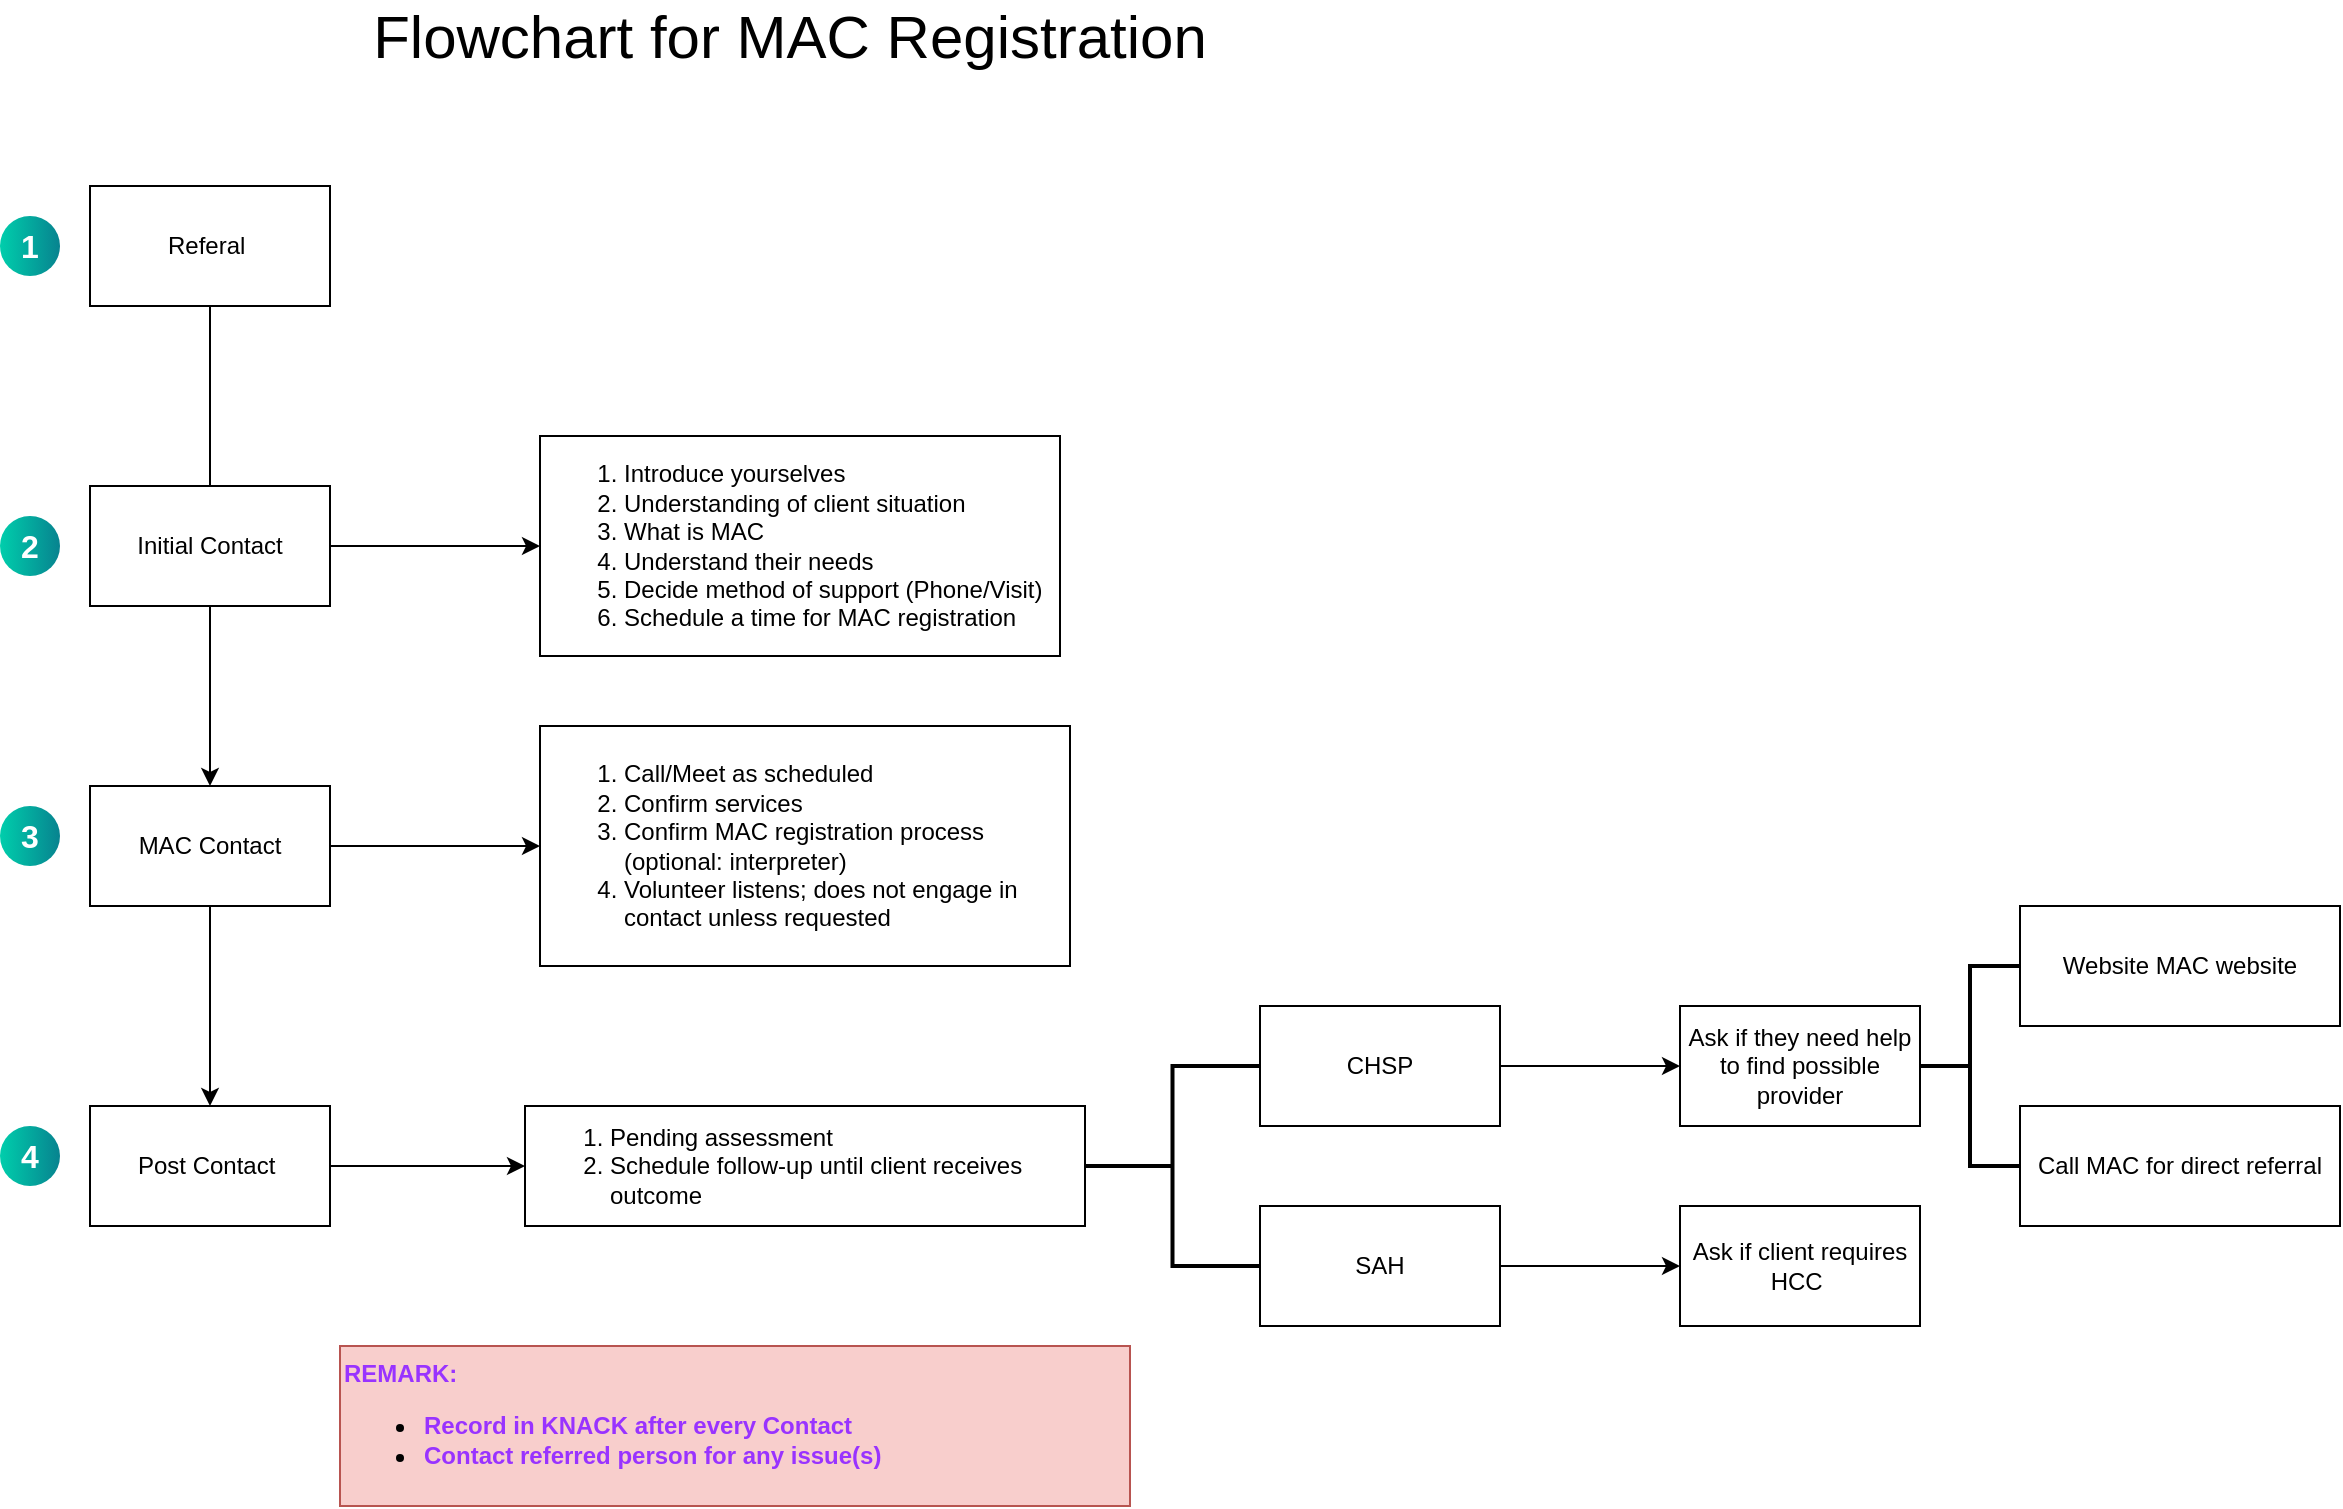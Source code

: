 <mxfile version="28.2.8">
  <diagram name="Page-1" id="edB4JM7rWoDCb_x3T5GY">
    <mxGraphModel dx="1661" dy="1692" grid="1" gridSize="10" guides="1" tooltips="1" connect="1" arrows="1" fold="1" page="1" pageScale="1" pageWidth="1169" pageHeight="827" math="0" shadow="0">
      <root>
        <mxCell id="0" />
        <mxCell id="1" parent="0" />
        <mxCell id="87Ja7GUtVjfQvnUGKuNL-6" style="edgeStyle=orthogonalEdgeStyle;rounded=0;orthogonalLoop=1;jettySize=auto;html=1;endArrow=none;endFill=0;" edge="1" parent="1" source="87Ja7GUtVjfQvnUGKuNL-3" target="87Ja7GUtVjfQvnUGKuNL-4">
          <mxGeometry relative="1" as="geometry" />
        </mxCell>
        <mxCell id="87Ja7GUtVjfQvnUGKuNL-3" value="Referal&amp;nbsp;" style="rounded=0;whiteSpace=wrap;html=1;" vertex="1" parent="1">
          <mxGeometry x="425" y="40" width="120" height="60" as="geometry" />
        </mxCell>
        <mxCell id="87Ja7GUtVjfQvnUGKuNL-16" style="edgeStyle=orthogonalEdgeStyle;rounded=0;orthogonalLoop=1;jettySize=auto;html=1;" edge="1" parent="1" source="87Ja7GUtVjfQvnUGKuNL-4" target="87Ja7GUtVjfQvnUGKuNL-15">
          <mxGeometry relative="1" as="geometry" />
        </mxCell>
        <mxCell id="87Ja7GUtVjfQvnUGKuNL-20" style="rounded=0;orthogonalLoop=1;jettySize=auto;html=1;entryX=0;entryY=0.5;entryDx=0;entryDy=0;" edge="1" parent="1" source="87Ja7GUtVjfQvnUGKuNL-4" target="87Ja7GUtVjfQvnUGKuNL-9">
          <mxGeometry relative="1" as="geometry" />
        </mxCell>
        <mxCell id="87Ja7GUtVjfQvnUGKuNL-4" value="Initial Contact" style="rounded=0;whiteSpace=wrap;html=1;" vertex="1" parent="1">
          <mxGeometry x="425" y="190" width="120" height="60" as="geometry" />
        </mxCell>
        <mxCell id="87Ja7GUtVjfQvnUGKuNL-9" value="&lt;ol&gt;&lt;li&gt;&lt;span style=&quot;background-color: transparent; color: light-dark(rgb(0, 0, 0), rgb(255, 255, 255));&quot;&gt;Introduce yourselves&amp;nbsp;&lt;/span&gt;&lt;/li&gt;&lt;li&gt;&lt;span style=&quot;background-color: transparent; color: light-dark(rgb(0, 0, 0), rgb(255, 255, 255));&quot;&gt;Understanding of client situation&lt;/span&gt;&lt;/li&gt;&lt;li&gt;What is MAC&lt;/li&gt;&lt;li&gt;&lt;span style=&quot;background-color: transparent; color: light-dark(rgb(0, 0, 0), rgb(255, 255, 255));&quot;&gt;Understand their needs&amp;nbsp;&lt;/span&gt;&lt;/li&gt;&lt;li&gt;&lt;span style=&quot;background-color: transparent; color: light-dark(rgb(0, 0, 0), rgb(255, 255, 255));&quot;&gt;Decide method of support (Phone/Visit)&lt;/span&gt;&lt;/li&gt;&lt;li&gt;Schedule a time for MAC registration&amp;nbsp;&lt;/li&gt;&lt;/ol&gt;" style="rounded=0;whiteSpace=wrap;html=1;align=left;" vertex="1" parent="1">
          <mxGeometry x="650" y="165" width="260" height="110" as="geometry" />
        </mxCell>
        <mxCell id="87Ja7GUtVjfQvnUGKuNL-19" style="rounded=0;orthogonalLoop=1;jettySize=auto;html=1;entryX=0;entryY=0.5;entryDx=0;entryDy=0;" edge="1" parent="1" source="87Ja7GUtVjfQvnUGKuNL-15" target="87Ja7GUtVjfQvnUGKuNL-18">
          <mxGeometry relative="1" as="geometry" />
        </mxCell>
        <mxCell id="87Ja7GUtVjfQvnUGKuNL-30" style="edgeStyle=orthogonalEdgeStyle;rounded=0;orthogonalLoop=1;jettySize=auto;html=1;" edge="1" parent="1" source="87Ja7GUtVjfQvnUGKuNL-15" target="87Ja7GUtVjfQvnUGKuNL-21">
          <mxGeometry relative="1" as="geometry" />
        </mxCell>
        <mxCell id="87Ja7GUtVjfQvnUGKuNL-15" value="MAC Contact" style="rounded=0;whiteSpace=wrap;html=1;" vertex="1" parent="1">
          <mxGeometry x="425" y="340" width="120" height="60" as="geometry" />
        </mxCell>
        <mxCell id="87Ja7GUtVjfQvnUGKuNL-18" value="&lt;ol&gt;&lt;li&gt;Call/Meet as scheduled&lt;/li&gt;&lt;li style=&quot;&quot;&gt;Confirm services&amp;nbsp;&lt;/li&gt;&lt;li style=&quot;&quot;&gt;Confirm MAC registration process (optional: interpreter)&lt;/li&gt;&lt;li style=&quot;&quot;&gt;Volunteer listens; does not engage in contact unless requested&amp;nbsp;&lt;/li&gt;&lt;/ol&gt;" style="rounded=0;whiteSpace=wrap;html=1;align=left;" vertex="1" parent="1">
          <mxGeometry x="650" y="310" width="265" height="120" as="geometry" />
        </mxCell>
        <mxCell id="87Ja7GUtVjfQvnUGKuNL-32" style="edgeStyle=orthogonalEdgeStyle;rounded=0;orthogonalLoop=1;jettySize=auto;html=1;entryX=0;entryY=0.5;entryDx=0;entryDy=0;" edge="1" parent="1" source="87Ja7GUtVjfQvnUGKuNL-21" target="87Ja7GUtVjfQvnUGKuNL-31">
          <mxGeometry relative="1" as="geometry" />
        </mxCell>
        <mxCell id="87Ja7GUtVjfQvnUGKuNL-21" value="Post Contact&amp;nbsp;" style="rounded=0;whiteSpace=wrap;html=1;" vertex="1" parent="1">
          <mxGeometry x="425" y="500" width="120" height="60" as="geometry" />
        </mxCell>
        <mxCell id="87Ja7GUtVjfQvnUGKuNL-31" value="&lt;ol&gt;&lt;li&gt;Pending assessment&lt;/li&gt;&lt;li&gt;Schedule follow-up until client receives outcome&amp;nbsp;&lt;/li&gt;&lt;/ol&gt;" style="rounded=0;whiteSpace=wrap;html=1;align=left;" vertex="1" parent="1">
          <mxGeometry x="642.5" y="500" width="280" height="60" as="geometry" />
        </mxCell>
        <mxCell id="87Ja7GUtVjfQvnUGKuNL-33" value="1" style="ellipse;whiteSpace=wrap;html=1;aspect=fixed;rotation=0;gradientColor=#07838F;strokeColor=none;gradientDirection=east;fillColor=#00CEAC;rounded=0;pointerEvents=0;fontFamily=Helvetica;fontSize=16;fontColor=#FFFFFF;spacingTop=4;spacingBottom=4;spacingLeft=4;spacingRight=4;points=[];fontStyle=1" vertex="1" parent="1">
          <mxGeometry x="380" y="55" width="30" height="30" as="geometry" />
        </mxCell>
        <mxCell id="87Ja7GUtVjfQvnUGKuNL-34" value="4" style="ellipse;whiteSpace=wrap;html=1;aspect=fixed;rotation=0;gradientColor=#07838F;strokeColor=none;gradientDirection=east;fillColor=#00CEAC;rounded=0;pointerEvents=0;fontFamily=Helvetica;fontSize=16;fontColor=#FFFFFF;spacingTop=4;spacingBottom=4;spacingLeft=4;spacingRight=4;points=[];fontStyle=1" vertex="1" parent="1">
          <mxGeometry x="380" y="510" width="30" height="30" as="geometry" />
        </mxCell>
        <mxCell id="87Ja7GUtVjfQvnUGKuNL-35" value="3" style="ellipse;whiteSpace=wrap;html=1;aspect=fixed;rotation=0;gradientColor=#07838F;strokeColor=none;gradientDirection=east;fillColor=#00CEAC;rounded=0;pointerEvents=0;fontFamily=Helvetica;fontSize=16;fontColor=#FFFFFF;spacingTop=4;spacingBottom=4;spacingLeft=4;spacingRight=4;points=[];fontStyle=1" vertex="1" parent="1">
          <mxGeometry x="380" y="350" width="30" height="30" as="geometry" />
        </mxCell>
        <mxCell id="87Ja7GUtVjfQvnUGKuNL-36" value="2" style="ellipse;whiteSpace=wrap;html=1;aspect=fixed;rotation=0;gradientColor=#07838F;strokeColor=none;gradientDirection=east;fillColor=#00CEAC;rounded=0;pointerEvents=0;fontFamily=Helvetica;fontSize=16;fontColor=#FFFFFF;spacingTop=4;spacingBottom=4;spacingLeft=4;spacingRight=4;points=[];fontStyle=1" vertex="1" parent="1">
          <mxGeometry x="380" y="205" width="30" height="30" as="geometry" />
        </mxCell>
        <mxCell id="87Ja7GUtVjfQvnUGKuNL-43" style="edgeStyle=orthogonalEdgeStyle;rounded=0;orthogonalLoop=1;jettySize=auto;html=1;movable=1;resizable=1;rotatable=1;deletable=1;editable=1;locked=0;connectable=1;entryX=0;entryY=0.5;entryDx=0;entryDy=0;" edge="1" parent="1" source="87Ja7GUtVjfQvnUGKuNL-37" target="87Ja7GUtVjfQvnUGKuNL-44">
          <mxGeometry relative="1" as="geometry">
            <mxPoint x="1170" y="750" as="targetPoint" />
          </mxGeometry>
        </mxCell>
        <mxCell id="87Ja7GUtVjfQvnUGKuNL-37" value="CHSP" style="rounded=0;whiteSpace=wrap;html=1;movable=1;resizable=1;rotatable=1;deletable=1;editable=1;locked=0;connectable=1;container=0;" vertex="1" parent="1">
          <mxGeometry x="1010" y="450" width="120" height="60" as="geometry" />
        </mxCell>
        <mxCell id="87Ja7GUtVjfQvnUGKuNL-42" style="rounded=0;orthogonalLoop=1;jettySize=auto;html=1;movable=1;resizable=1;rotatable=1;deletable=1;editable=1;locked=0;connectable=1;entryX=0;entryY=0.5;entryDx=0;entryDy=0;" edge="1" parent="1" source="87Ja7GUtVjfQvnUGKuNL-38" target="87Ja7GUtVjfQvnUGKuNL-41">
          <mxGeometry relative="1" as="geometry">
            <mxPoint x="1400" y="590" as="targetPoint" />
          </mxGeometry>
        </mxCell>
        <mxCell id="87Ja7GUtVjfQvnUGKuNL-38" value="SAH" style="rounded=0;whiteSpace=wrap;html=1;movable=1;resizable=1;rotatable=1;deletable=1;editable=1;locked=0;connectable=1;container=0;" vertex="1" parent="1">
          <mxGeometry x="1010" y="550" width="120" height="60" as="geometry" />
        </mxCell>
        <mxCell id="87Ja7GUtVjfQvnUGKuNL-41" value="Ask if client requires HCC&amp;nbsp;" style="rounded=0;whiteSpace=wrap;html=1;movable=1;resizable=1;rotatable=1;deletable=1;editable=1;locked=0;connectable=1;container=0;" vertex="1" parent="1">
          <mxGeometry x="1220" y="550" width="120" height="60" as="geometry" />
        </mxCell>
        <mxCell id="87Ja7GUtVjfQvnUGKuNL-44" value="Ask if they need help to find possible provider" style="rounded=0;whiteSpace=wrap;html=1;movable=1;resizable=1;rotatable=1;deletable=1;editable=1;locked=0;connectable=1;container=0;" vertex="1" parent="1">
          <mxGeometry x="1220" y="450" width="120" height="60" as="geometry" />
        </mxCell>
        <mxCell id="87Ja7GUtVjfQvnUGKuNL-45" value="Website MAC website" style="rounded=0;whiteSpace=wrap;html=1;movable=1;resizable=1;rotatable=1;deletable=1;editable=1;locked=0;connectable=1;container=0;" vertex="1" parent="1">
          <mxGeometry x="1390" y="400" width="160" height="60" as="geometry" />
        </mxCell>
        <mxCell id="87Ja7GUtVjfQvnUGKuNL-46" value="Call MAC for direct referral" style="rounded=0;whiteSpace=wrap;html=1;movable=1;resizable=1;rotatable=1;deletable=1;editable=1;locked=0;connectable=1;container=0;" vertex="1" parent="1">
          <mxGeometry x="1390" y="500" width="160" height="60" as="geometry" />
        </mxCell>
        <mxCell id="87Ja7GUtVjfQvnUGKuNL-60" value="" style="strokeWidth=2;html=1;shape=mxgraph.flowchart.annotation_2;align=left;labelPosition=right;pointerEvents=1;" vertex="1" parent="1">
          <mxGeometry x="922.5" y="480" width="87.5" height="100" as="geometry" />
        </mxCell>
        <mxCell id="87Ja7GUtVjfQvnUGKuNL-61" value="" style="strokeWidth=2;html=1;shape=mxgraph.flowchart.annotation_2;align=left;labelPosition=right;pointerEvents=1;" vertex="1" parent="1">
          <mxGeometry x="1340" y="430" width="50" height="100" as="geometry" />
        </mxCell>
        <mxCell id="87Ja7GUtVjfQvnUGKuNL-64" value="&lt;div&gt;&lt;font style=&quot;color: rgb(153, 51, 255);&quot;&gt;&lt;b style=&quot;&quot;&gt;REMARK:&amp;nbsp;&lt;/b&gt;&lt;/font&gt;&lt;/div&gt;&lt;div&gt;&lt;ul&gt;&lt;li&gt;&lt;font style=&quot;color: rgb(153, 51, 255);&quot;&gt;&lt;b&gt;Record in KNACK after every Contact&lt;/b&gt;&lt;/font&gt;&lt;/li&gt;&lt;li&gt;&lt;font style=&quot;color: rgb(153, 51, 255);&quot;&gt;&lt;b style=&quot;&quot;&gt;Contact referred person for any issue(s)&lt;/b&gt;&lt;/font&gt;&lt;/li&gt;&lt;/ul&gt;&lt;/div&gt;" style="rounded=0;whiteSpace=wrap;html=1;align=left;fillColor=#f8cecc;strokeColor=#b85450;" vertex="1" parent="1">
          <mxGeometry x="550" y="620" width="395" height="80" as="geometry" />
        </mxCell>
        <mxCell id="87Ja7GUtVjfQvnUGKuNL-65" value="&lt;span style=&quot;font-size: 30px;&quot;&gt;Flowchart for MAC Registration&lt;/span&gt;" style="text;html=1;whiteSpace=wrap;strokeColor=none;fillColor=none;align=center;verticalAlign=middle;rounded=0;" vertex="1" parent="1">
          <mxGeometry x="480" y="-50" width="590" height="30" as="geometry" />
        </mxCell>
      </root>
    </mxGraphModel>
  </diagram>
</mxfile>
